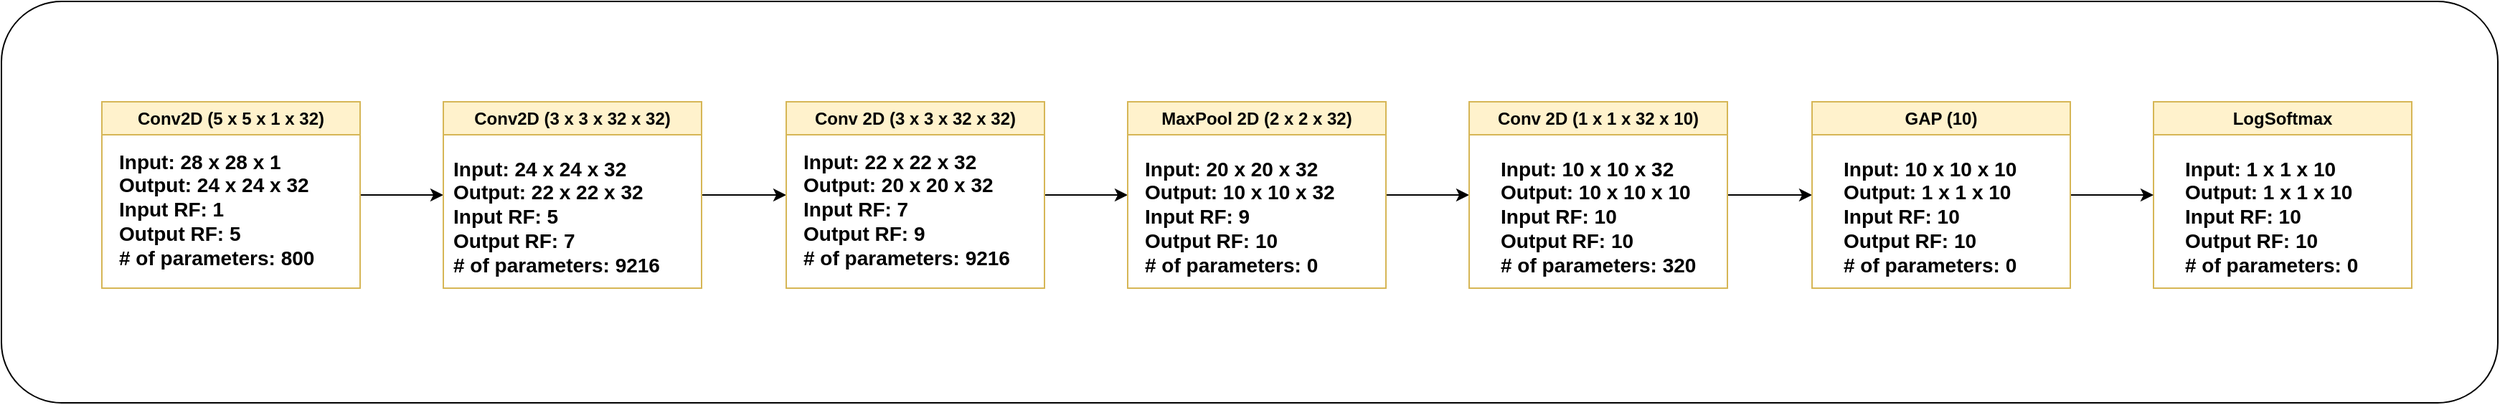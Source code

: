<mxfile version="21.3.8" type="device">
  <diagram name="Page-1" id="4NobKL0FiNOXIPSiVlQy">
    <mxGraphModel dx="2620" dy="854" grid="1" gridSize="10" guides="1" tooltips="1" connect="1" arrows="1" fold="1" page="1" pageScale="1" pageWidth="827" pageHeight="1169" math="0" shadow="0">
      <root>
        <mxCell id="0" />
        <mxCell id="1" parent="0" />
        <mxCell id="ELZbtfNW_3VUk3NMvu52-41" value="" style="rounded=1;whiteSpace=wrap;html=1;" vertex="1" parent="1">
          <mxGeometry x="-740" y="290" width="1740" height="280" as="geometry" />
        </mxCell>
        <mxCell id="ELZbtfNW_3VUk3NMvu52-31" style="edgeStyle=orthogonalEdgeStyle;rounded=0;orthogonalLoop=1;jettySize=auto;html=1;exitX=1;exitY=0.5;exitDx=0;exitDy=0;entryX=0;entryY=0.5;entryDx=0;entryDy=0;" edge="1" parent="1" source="ELZbtfNW_3VUk3NMvu52-8" target="ELZbtfNW_3VUk3NMvu52-11">
          <mxGeometry relative="1" as="geometry" />
        </mxCell>
        <mxCell id="ELZbtfNW_3VUk3NMvu52-8" value="Conv2D (5 x 5 x 1 x 32)" style="swimlane;whiteSpace=wrap;html=1;fillColor=#fff2cc;strokeColor=#d6b656;" vertex="1" parent="1">
          <mxGeometry x="-670" y="360" width="180" height="130" as="geometry">
            <mxRectangle x="90" y="440" width="170" height="30" as="alternateBounds" />
          </mxGeometry>
        </mxCell>
        <mxCell id="ELZbtfNW_3VUk3NMvu52-9" value="&lt;b style=&quot;font-size: 14px;&quot;&gt;Input: 28 x 28 x 1&lt;br&gt;Output: 24 x 24 x 32&lt;br&gt;Input RF: 1&lt;br&gt;Output RF: 5&amp;nbsp;&lt;br&gt;# of parameters: 800&lt;/b&gt;" style="text;html=1;align=left;verticalAlign=middle;resizable=0;points=[];autosize=1;strokeColor=none;fillColor=none;" vertex="1" parent="ELZbtfNW_3VUk3NMvu52-8">
          <mxGeometry x="10" y="25" width="160" height="100" as="geometry" />
        </mxCell>
        <mxCell id="ELZbtfNW_3VUk3NMvu52-33" style="edgeStyle=orthogonalEdgeStyle;rounded=0;orthogonalLoop=1;jettySize=auto;html=1;entryX=0;entryY=0.5;entryDx=0;entryDy=0;" edge="1" parent="1" source="ELZbtfNW_3VUk3NMvu52-11" target="ELZbtfNW_3VUk3NMvu52-13">
          <mxGeometry relative="1" as="geometry" />
        </mxCell>
        <mxCell id="ELZbtfNW_3VUk3NMvu52-11" value="Conv2D (3 x 3 x 32 x 32)" style="swimlane;whiteSpace=wrap;html=1;fillColor=#fff2cc;strokeColor=#d6b656;" vertex="1" parent="1">
          <mxGeometry x="-432" y="360" width="180" height="130" as="geometry">
            <mxRectangle x="90" y="440" width="170" height="30" as="alternateBounds" />
          </mxGeometry>
        </mxCell>
        <mxCell id="ELZbtfNW_3VUk3NMvu52-12" value="&lt;b style=&quot;font-size: 14px;&quot;&gt;Input: 24 x 24 x 32&lt;br&gt;Output: 22 x 22 x 32&lt;br&gt;Input RF: 5&lt;br&gt;Output RF: 7&amp;nbsp;&lt;br&gt;# of parameters: 9216&lt;/b&gt;" style="text;html=1;align=left;verticalAlign=middle;resizable=0;points=[];autosize=1;strokeColor=none;fillColor=none;" vertex="1" parent="ELZbtfNW_3VUk3NMvu52-11">
          <mxGeometry x="5" y="30" width="170" height="100" as="geometry" />
        </mxCell>
        <mxCell id="ELZbtfNW_3VUk3NMvu52-39" value="" style="edgeStyle=orthogonalEdgeStyle;rounded=0;orthogonalLoop=1;jettySize=auto;html=1;entryX=0;entryY=0.5;entryDx=0;entryDy=0;" edge="1" parent="1" source="ELZbtfNW_3VUk3NMvu52-13" target="ELZbtfNW_3VUk3NMvu52-15">
          <mxGeometry relative="1" as="geometry">
            <Array as="points" />
          </mxGeometry>
        </mxCell>
        <mxCell id="ELZbtfNW_3VUk3NMvu52-13" value="Conv 2D (3 x 3 x 32 x 32)" style="swimlane;whiteSpace=wrap;html=1;fillColor=#fff2cc;strokeColor=#d6b656;" vertex="1" parent="1">
          <mxGeometry x="-193" y="360" width="180" height="130" as="geometry">
            <mxRectangle x="90" y="440" width="170" height="30" as="alternateBounds" />
          </mxGeometry>
        </mxCell>
        <mxCell id="ELZbtfNW_3VUk3NMvu52-14" value="&lt;b style=&quot;font-size: 14px;&quot;&gt;Input: 22 x 22 x 32&lt;br&gt;Output: 20 x 20 x 32&lt;br&gt;Input RF: 7&lt;br&gt;Output RF: 9&amp;nbsp;&amp;nbsp;&lt;br&gt;# of parameters: 9216&lt;/b&gt;" style="text;html=1;align=left;verticalAlign=middle;resizable=0;points=[];autosize=1;strokeColor=none;fillColor=none;" vertex="1" parent="ELZbtfNW_3VUk3NMvu52-13">
          <mxGeometry x="10" y="25" width="170" height="100" as="geometry" />
        </mxCell>
        <mxCell id="ELZbtfNW_3VUk3NMvu52-37" value="" style="edgeStyle=orthogonalEdgeStyle;rounded=0;orthogonalLoop=1;jettySize=auto;html=1;entryX=0;entryY=0.5;entryDx=0;entryDy=0;" edge="1" parent="1" source="ELZbtfNW_3VUk3NMvu52-15" target="ELZbtfNW_3VUk3NMvu52-17">
          <mxGeometry relative="1" as="geometry">
            <mxPoint x="280" y="425" as="targetPoint" />
          </mxGeometry>
        </mxCell>
        <mxCell id="ELZbtfNW_3VUk3NMvu52-15" value="MaxPool 2D (2 x 2 x 32)" style="swimlane;whiteSpace=wrap;html=1;fillColor=#fff2cc;strokeColor=#d6b656;" vertex="1" parent="1">
          <mxGeometry x="45" y="360" width="180" height="130" as="geometry">
            <mxRectangle x="90" y="440" width="170" height="30" as="alternateBounds" />
          </mxGeometry>
        </mxCell>
        <mxCell id="ELZbtfNW_3VUk3NMvu52-16" value="&lt;b style=&quot;font-size: 14px;&quot;&gt;Input: 20 x 20 x 32&lt;br&gt;Output: 10 x 10 x 32&lt;br&gt;Input RF: 9&lt;br&gt;Output RF: 10&amp;nbsp;&lt;br&gt;# of parameters: 0&lt;/b&gt;" style="text;html=1;align=left;verticalAlign=middle;resizable=0;points=[];autosize=1;strokeColor=none;fillColor=none;" vertex="1" parent="ELZbtfNW_3VUk3NMvu52-15">
          <mxGeometry x="10" y="30" width="160" height="100" as="geometry" />
        </mxCell>
        <mxCell id="ELZbtfNW_3VUk3NMvu52-46" style="edgeStyle=orthogonalEdgeStyle;rounded=0;orthogonalLoop=1;jettySize=auto;html=1;exitX=1;exitY=0.5;exitDx=0;exitDy=0;entryX=0;entryY=0.5;entryDx=0;entryDy=0;" edge="1" parent="1" source="ELZbtfNW_3VUk3NMvu52-17" target="ELZbtfNW_3VUk3NMvu52-42">
          <mxGeometry relative="1" as="geometry" />
        </mxCell>
        <mxCell id="ELZbtfNW_3VUk3NMvu52-17" value="Conv 2D (1 x 1 x 32 x 10)" style="swimlane;whiteSpace=wrap;html=1;fillColor=#fff2cc;strokeColor=#d6b656;" vertex="1" parent="1">
          <mxGeometry x="283" y="360" width="180" height="130" as="geometry">
            <mxRectangle x="90" y="440" width="170" height="30" as="alternateBounds" />
          </mxGeometry>
        </mxCell>
        <mxCell id="ELZbtfNW_3VUk3NMvu52-18" value="&lt;b style=&quot;font-size: 14px;&quot;&gt;Input: 10 x 10 x 32&lt;br&gt;Output: 10 x 10 x 10&lt;br&gt;Input RF: 10&lt;br&gt;Output RF: 10&amp;nbsp;&lt;br&gt;# of parameters: 320&lt;/b&gt;" style="text;html=1;align=left;verticalAlign=middle;resizable=0;points=[];autosize=1;strokeColor=none;fillColor=none;" vertex="1" parent="ELZbtfNW_3VUk3NMvu52-17">
          <mxGeometry x="20" y="30" width="160" height="100" as="geometry" />
        </mxCell>
        <mxCell id="ELZbtfNW_3VUk3NMvu52-19" value="LogSoftmax" style="swimlane;whiteSpace=wrap;html=1;fillColor=#fff2cc;strokeColor=#d6b656;" vertex="1" parent="1">
          <mxGeometry x="760" y="360" width="180" height="130" as="geometry">
            <mxRectangle x="90" y="440" width="170" height="30" as="alternateBounds" />
          </mxGeometry>
        </mxCell>
        <mxCell id="ELZbtfNW_3VUk3NMvu52-20" value="&lt;b style=&quot;font-size: 14px;&quot;&gt;Input: 1 x 1 x 10&lt;br&gt;Output: 1 x 1 x 10&lt;br&gt;Input RF: 10&lt;br&gt;Output RF: 10&amp;nbsp;&lt;br&gt;# of parameters: 0&lt;/b&gt;" style="text;html=1;align=left;verticalAlign=middle;resizable=0;points=[];autosize=1;strokeColor=none;fillColor=none;" vertex="1" parent="ELZbtfNW_3VUk3NMvu52-19">
          <mxGeometry x="20" y="30" width="140" height="100" as="geometry" />
        </mxCell>
        <mxCell id="ELZbtfNW_3VUk3NMvu52-47" style="edgeStyle=orthogonalEdgeStyle;rounded=0;orthogonalLoop=1;jettySize=auto;html=1;exitX=1;exitY=0.5;exitDx=0;exitDy=0;entryX=0;entryY=0.5;entryDx=0;entryDy=0;" edge="1" parent="1" source="ELZbtfNW_3VUk3NMvu52-42" target="ELZbtfNW_3VUk3NMvu52-19">
          <mxGeometry relative="1" as="geometry" />
        </mxCell>
        <mxCell id="ELZbtfNW_3VUk3NMvu52-42" value="GAP (10)" style="swimlane;whiteSpace=wrap;html=1;fillColor=#fff2cc;strokeColor=#d6b656;" vertex="1" parent="1">
          <mxGeometry x="522" y="360" width="180" height="130" as="geometry">
            <mxRectangle x="90" y="440" width="170" height="30" as="alternateBounds" />
          </mxGeometry>
        </mxCell>
        <mxCell id="ELZbtfNW_3VUk3NMvu52-43" value="&lt;b style=&quot;font-size: 14px;&quot;&gt;Input: 10 x 10 x 10&lt;br&gt;Output: 1 x 1 x 10&lt;br&gt;Input RF: 10&lt;br&gt;Output RF: 10&amp;nbsp;&lt;br&gt;# of parameters: 0&lt;/b&gt;" style="text;html=1;align=left;verticalAlign=middle;resizable=0;points=[];autosize=1;strokeColor=none;fillColor=none;" vertex="1" parent="ELZbtfNW_3VUk3NMvu52-42">
          <mxGeometry x="20" y="30" width="140" height="100" as="geometry" />
        </mxCell>
      </root>
    </mxGraphModel>
  </diagram>
</mxfile>
